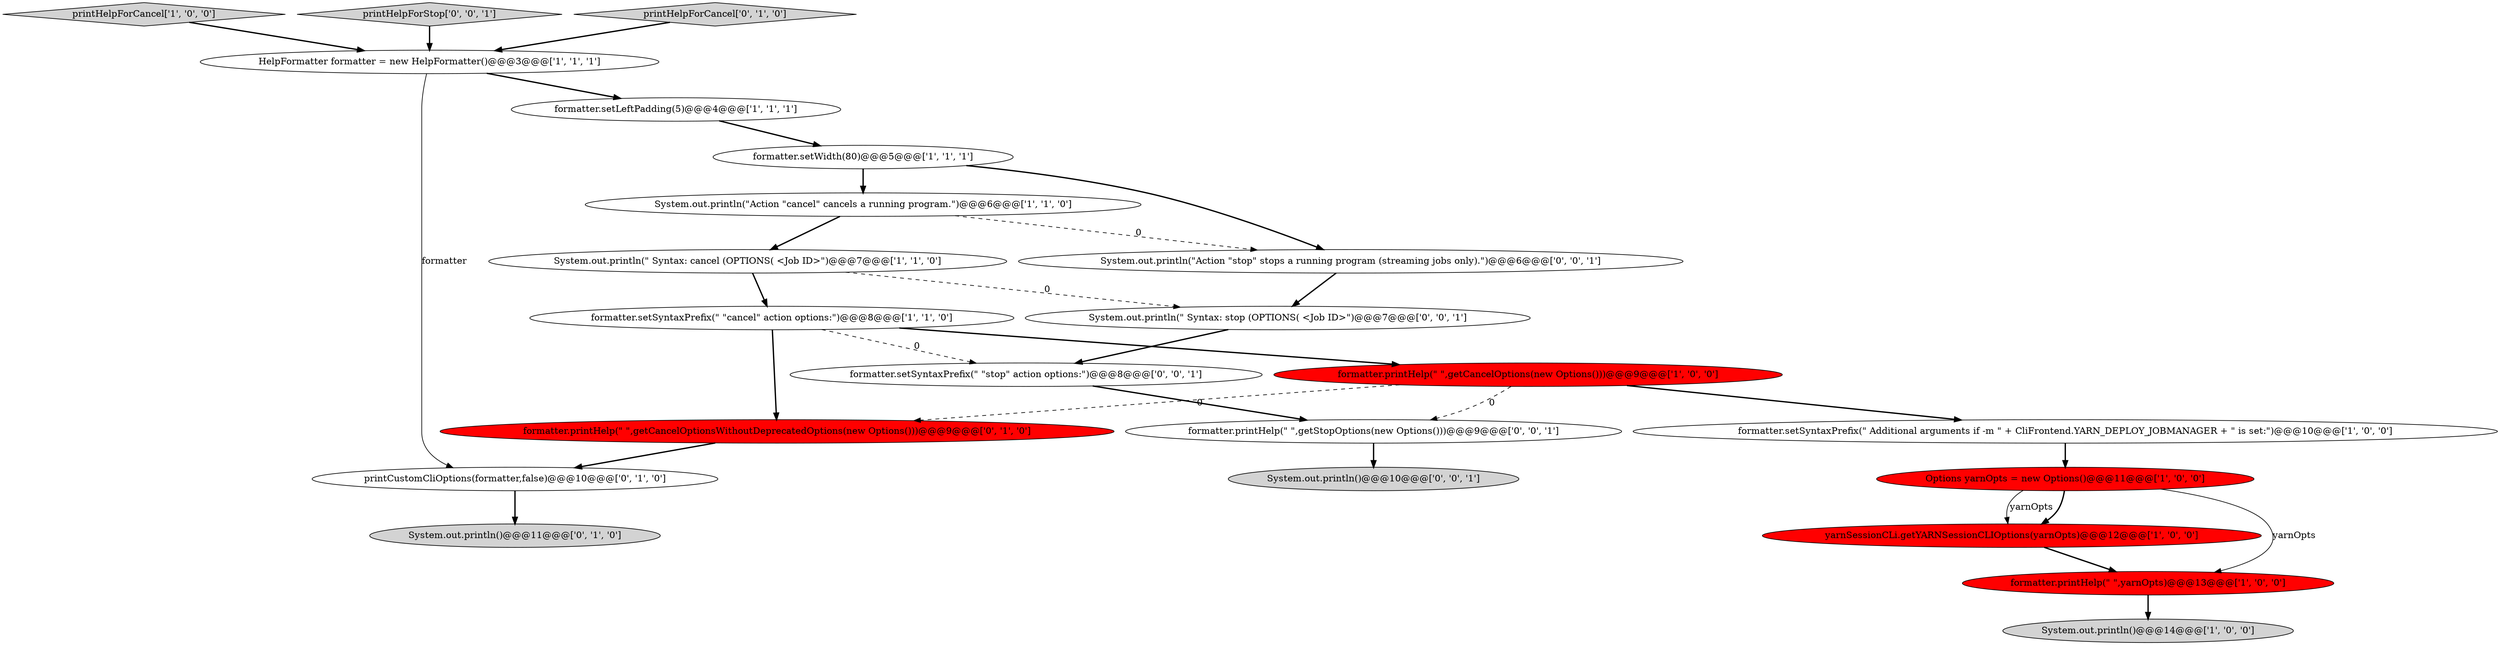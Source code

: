 digraph {
9 [style = filled, label = "Options yarnOpts = new Options()@@@11@@@['1', '0', '0']", fillcolor = red, shape = ellipse image = "AAA1AAABBB1BBB"];
10 [style = filled, label = "yarnSessionCLi.getYARNSessionCLIOptions(yarnOpts)@@@12@@@['1', '0', '0']", fillcolor = red, shape = ellipse image = "AAA1AAABBB1BBB"];
2 [style = filled, label = "formatter.printHelp(\" \",getCancelOptions(new Options()))@@@9@@@['1', '0', '0']", fillcolor = red, shape = ellipse image = "AAA1AAABBB1BBB"];
0 [style = filled, label = "formatter.setWidth(80)@@@5@@@['1', '1', '1']", fillcolor = white, shape = ellipse image = "AAA0AAABBB1BBB"];
5 [style = filled, label = "formatter.setSyntaxPrefix(\" \"cancel\" action options:\")@@@8@@@['1', '1', '0']", fillcolor = white, shape = ellipse image = "AAA0AAABBB1BBB"];
14 [style = filled, label = "System.out.println()@@@11@@@['0', '1', '0']", fillcolor = lightgray, shape = ellipse image = "AAA0AAABBB2BBB"];
12 [style = filled, label = "printHelpForCancel['1', '0', '0']", fillcolor = lightgray, shape = diamond image = "AAA0AAABBB1BBB"];
21 [style = filled, label = "formatter.setSyntaxPrefix(\" \"stop\" action options:\")@@@8@@@['0', '0', '1']", fillcolor = white, shape = ellipse image = "AAA0AAABBB3BBB"];
20 [style = filled, label = "System.out.println(\" Syntax: stop (OPTIONS( <Job ID>\")@@@7@@@['0', '0', '1']", fillcolor = white, shape = ellipse image = "AAA0AAABBB3BBB"];
1 [style = filled, label = "System.out.println()@@@14@@@['1', '0', '0']", fillcolor = lightgray, shape = ellipse image = "AAA0AAABBB1BBB"];
13 [style = filled, label = "formatter.printHelp(\" \",getCancelOptionsWithoutDeprecatedOptions(new Options()))@@@9@@@['0', '1', '0']", fillcolor = red, shape = ellipse image = "AAA1AAABBB2BBB"];
18 [style = filled, label = "System.out.println(\"Action \"stop\" stops a running program (streaming jobs only).\")@@@6@@@['0', '0', '1']", fillcolor = white, shape = ellipse image = "AAA0AAABBB3BBB"];
6 [style = filled, label = "formatter.setSyntaxPrefix(\" Additional arguments if -m \" + CliFrontend.YARN_DEPLOY_JOBMANAGER + \" is set:\")@@@10@@@['1', '0', '0']", fillcolor = white, shape = ellipse image = "AAA0AAABBB1BBB"];
8 [style = filled, label = "formatter.printHelp(\" \",yarnOpts)@@@13@@@['1', '0', '0']", fillcolor = red, shape = ellipse image = "AAA1AAABBB1BBB"];
17 [style = filled, label = "formatter.printHelp(\" \",getStopOptions(new Options()))@@@9@@@['0', '0', '1']", fillcolor = white, shape = ellipse image = "AAA0AAABBB3BBB"];
15 [style = filled, label = "printCustomCliOptions(formatter,false)@@@10@@@['0', '1', '0']", fillcolor = white, shape = ellipse image = "AAA0AAABBB2BBB"];
11 [style = filled, label = "HelpFormatter formatter = new HelpFormatter()@@@3@@@['1', '1', '1']", fillcolor = white, shape = ellipse image = "AAA0AAABBB1BBB"];
7 [style = filled, label = "System.out.println(\" Syntax: cancel (OPTIONS( <Job ID>\")@@@7@@@['1', '1', '0']", fillcolor = white, shape = ellipse image = "AAA0AAABBB1BBB"];
4 [style = filled, label = "System.out.println(\"Action \"cancel\" cancels a running program.\")@@@6@@@['1', '1', '0']", fillcolor = white, shape = ellipse image = "AAA0AAABBB1BBB"];
22 [style = filled, label = "System.out.println()@@@10@@@['0', '0', '1']", fillcolor = lightgray, shape = ellipse image = "AAA0AAABBB3BBB"];
3 [style = filled, label = "formatter.setLeftPadding(5)@@@4@@@['1', '1', '1']", fillcolor = white, shape = ellipse image = "AAA0AAABBB1BBB"];
19 [style = filled, label = "printHelpForStop['0', '0', '1']", fillcolor = lightgray, shape = diamond image = "AAA0AAABBB3BBB"];
16 [style = filled, label = "printHelpForCancel['0', '1', '0']", fillcolor = lightgray, shape = diamond image = "AAA0AAABBB2BBB"];
4->18 [style = dashed, label="0"];
16->11 [style = bold, label=""];
15->14 [style = bold, label=""];
2->6 [style = bold, label=""];
12->11 [style = bold, label=""];
7->20 [style = dashed, label="0"];
11->15 [style = solid, label="formatter"];
19->11 [style = bold, label=""];
9->10 [style = bold, label=""];
17->22 [style = bold, label=""];
2->17 [style = dashed, label="0"];
4->7 [style = bold, label=""];
3->0 [style = bold, label=""];
20->21 [style = bold, label=""];
8->1 [style = bold, label=""];
18->20 [style = bold, label=""];
5->2 [style = bold, label=""];
7->5 [style = bold, label=""];
10->8 [style = bold, label=""];
11->3 [style = bold, label=""];
0->4 [style = bold, label=""];
9->8 [style = solid, label="yarnOpts"];
2->13 [style = dashed, label="0"];
5->13 [style = bold, label=""];
5->21 [style = dashed, label="0"];
0->18 [style = bold, label=""];
13->15 [style = bold, label=""];
6->9 [style = bold, label=""];
9->10 [style = solid, label="yarnOpts"];
21->17 [style = bold, label=""];
}
